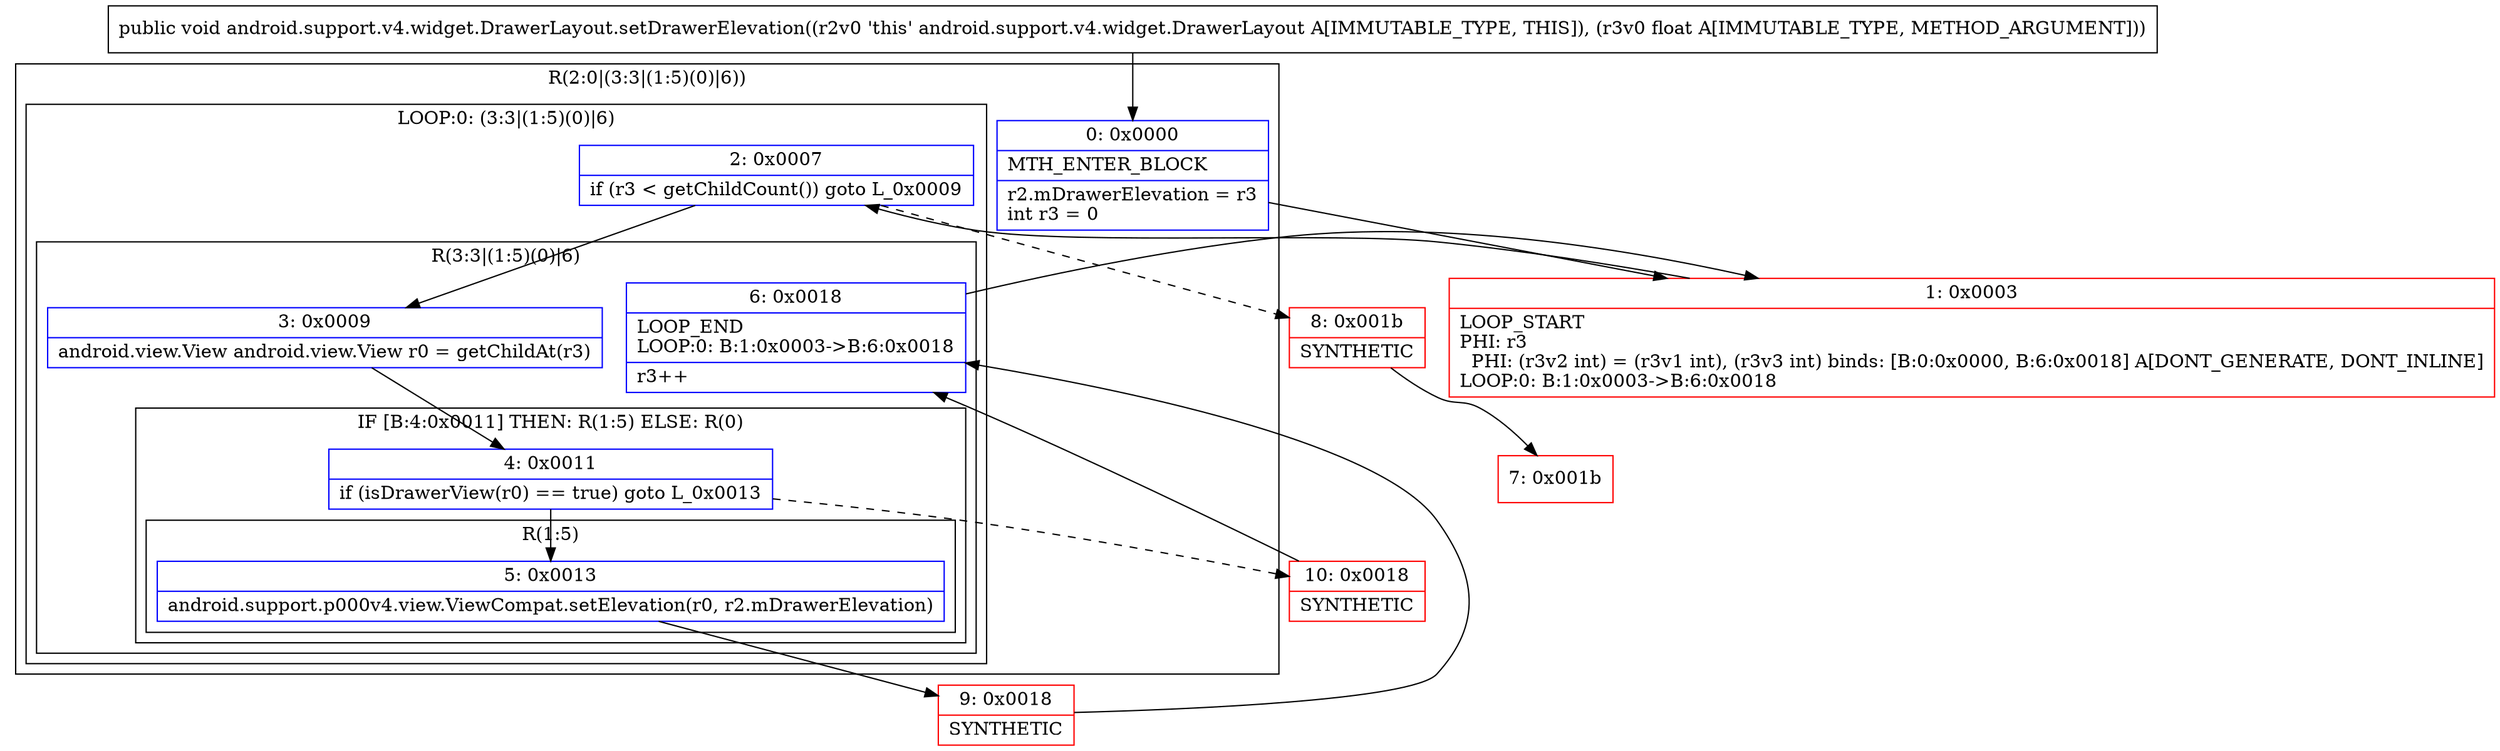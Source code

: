 digraph "CFG forandroid.support.v4.widget.DrawerLayout.setDrawerElevation(F)V" {
subgraph cluster_Region_685796171 {
label = "R(2:0|(3:3|(1:5)(0)|6))";
node [shape=record,color=blue];
Node_0 [shape=record,label="{0\:\ 0x0000|MTH_ENTER_BLOCK\l|r2.mDrawerElevation = r3\lint r3 = 0\l}"];
subgraph cluster_LoopRegion_878377294 {
label = "LOOP:0: (3:3|(1:5)(0)|6)";
node [shape=record,color=blue];
Node_2 [shape=record,label="{2\:\ 0x0007|if (r3 \< getChildCount()) goto L_0x0009\l}"];
subgraph cluster_Region_314260117 {
label = "R(3:3|(1:5)(0)|6)";
node [shape=record,color=blue];
Node_3 [shape=record,label="{3\:\ 0x0009|android.view.View android.view.View r0 = getChildAt(r3)\l}"];
subgraph cluster_IfRegion_2001930913 {
label = "IF [B:4:0x0011] THEN: R(1:5) ELSE: R(0)";
node [shape=record,color=blue];
Node_4 [shape=record,label="{4\:\ 0x0011|if (isDrawerView(r0) == true) goto L_0x0013\l}"];
subgraph cluster_Region_1556254003 {
label = "R(1:5)";
node [shape=record,color=blue];
Node_5 [shape=record,label="{5\:\ 0x0013|android.support.p000v4.view.ViewCompat.setElevation(r0, r2.mDrawerElevation)\l}"];
}
subgraph cluster_Region_1322265971 {
label = "R(0)";
node [shape=record,color=blue];
}
}
Node_6 [shape=record,label="{6\:\ 0x0018|LOOP_END\lLOOP:0: B:1:0x0003\-\>B:6:0x0018\l|r3++\l}"];
}
}
}
Node_1 [shape=record,color=red,label="{1\:\ 0x0003|LOOP_START\lPHI: r3 \l  PHI: (r3v2 int) = (r3v1 int), (r3v3 int) binds: [B:0:0x0000, B:6:0x0018] A[DONT_GENERATE, DONT_INLINE]\lLOOP:0: B:1:0x0003\-\>B:6:0x0018\l}"];
Node_7 [shape=record,color=red,label="{7\:\ 0x001b}"];
Node_8 [shape=record,color=red,label="{8\:\ 0x001b|SYNTHETIC\l}"];
Node_9 [shape=record,color=red,label="{9\:\ 0x0018|SYNTHETIC\l}"];
Node_10 [shape=record,color=red,label="{10\:\ 0x0018|SYNTHETIC\l}"];
MethodNode[shape=record,label="{public void android.support.v4.widget.DrawerLayout.setDrawerElevation((r2v0 'this' android.support.v4.widget.DrawerLayout A[IMMUTABLE_TYPE, THIS]), (r3v0 float A[IMMUTABLE_TYPE, METHOD_ARGUMENT])) }"];
MethodNode -> Node_0;
Node_0 -> Node_1;
Node_2 -> Node_3;
Node_2 -> Node_8[style=dashed];
Node_3 -> Node_4;
Node_4 -> Node_5;
Node_4 -> Node_10[style=dashed];
Node_5 -> Node_9;
Node_6 -> Node_1;
Node_1 -> Node_2;
Node_8 -> Node_7;
Node_9 -> Node_6;
Node_10 -> Node_6;
}

